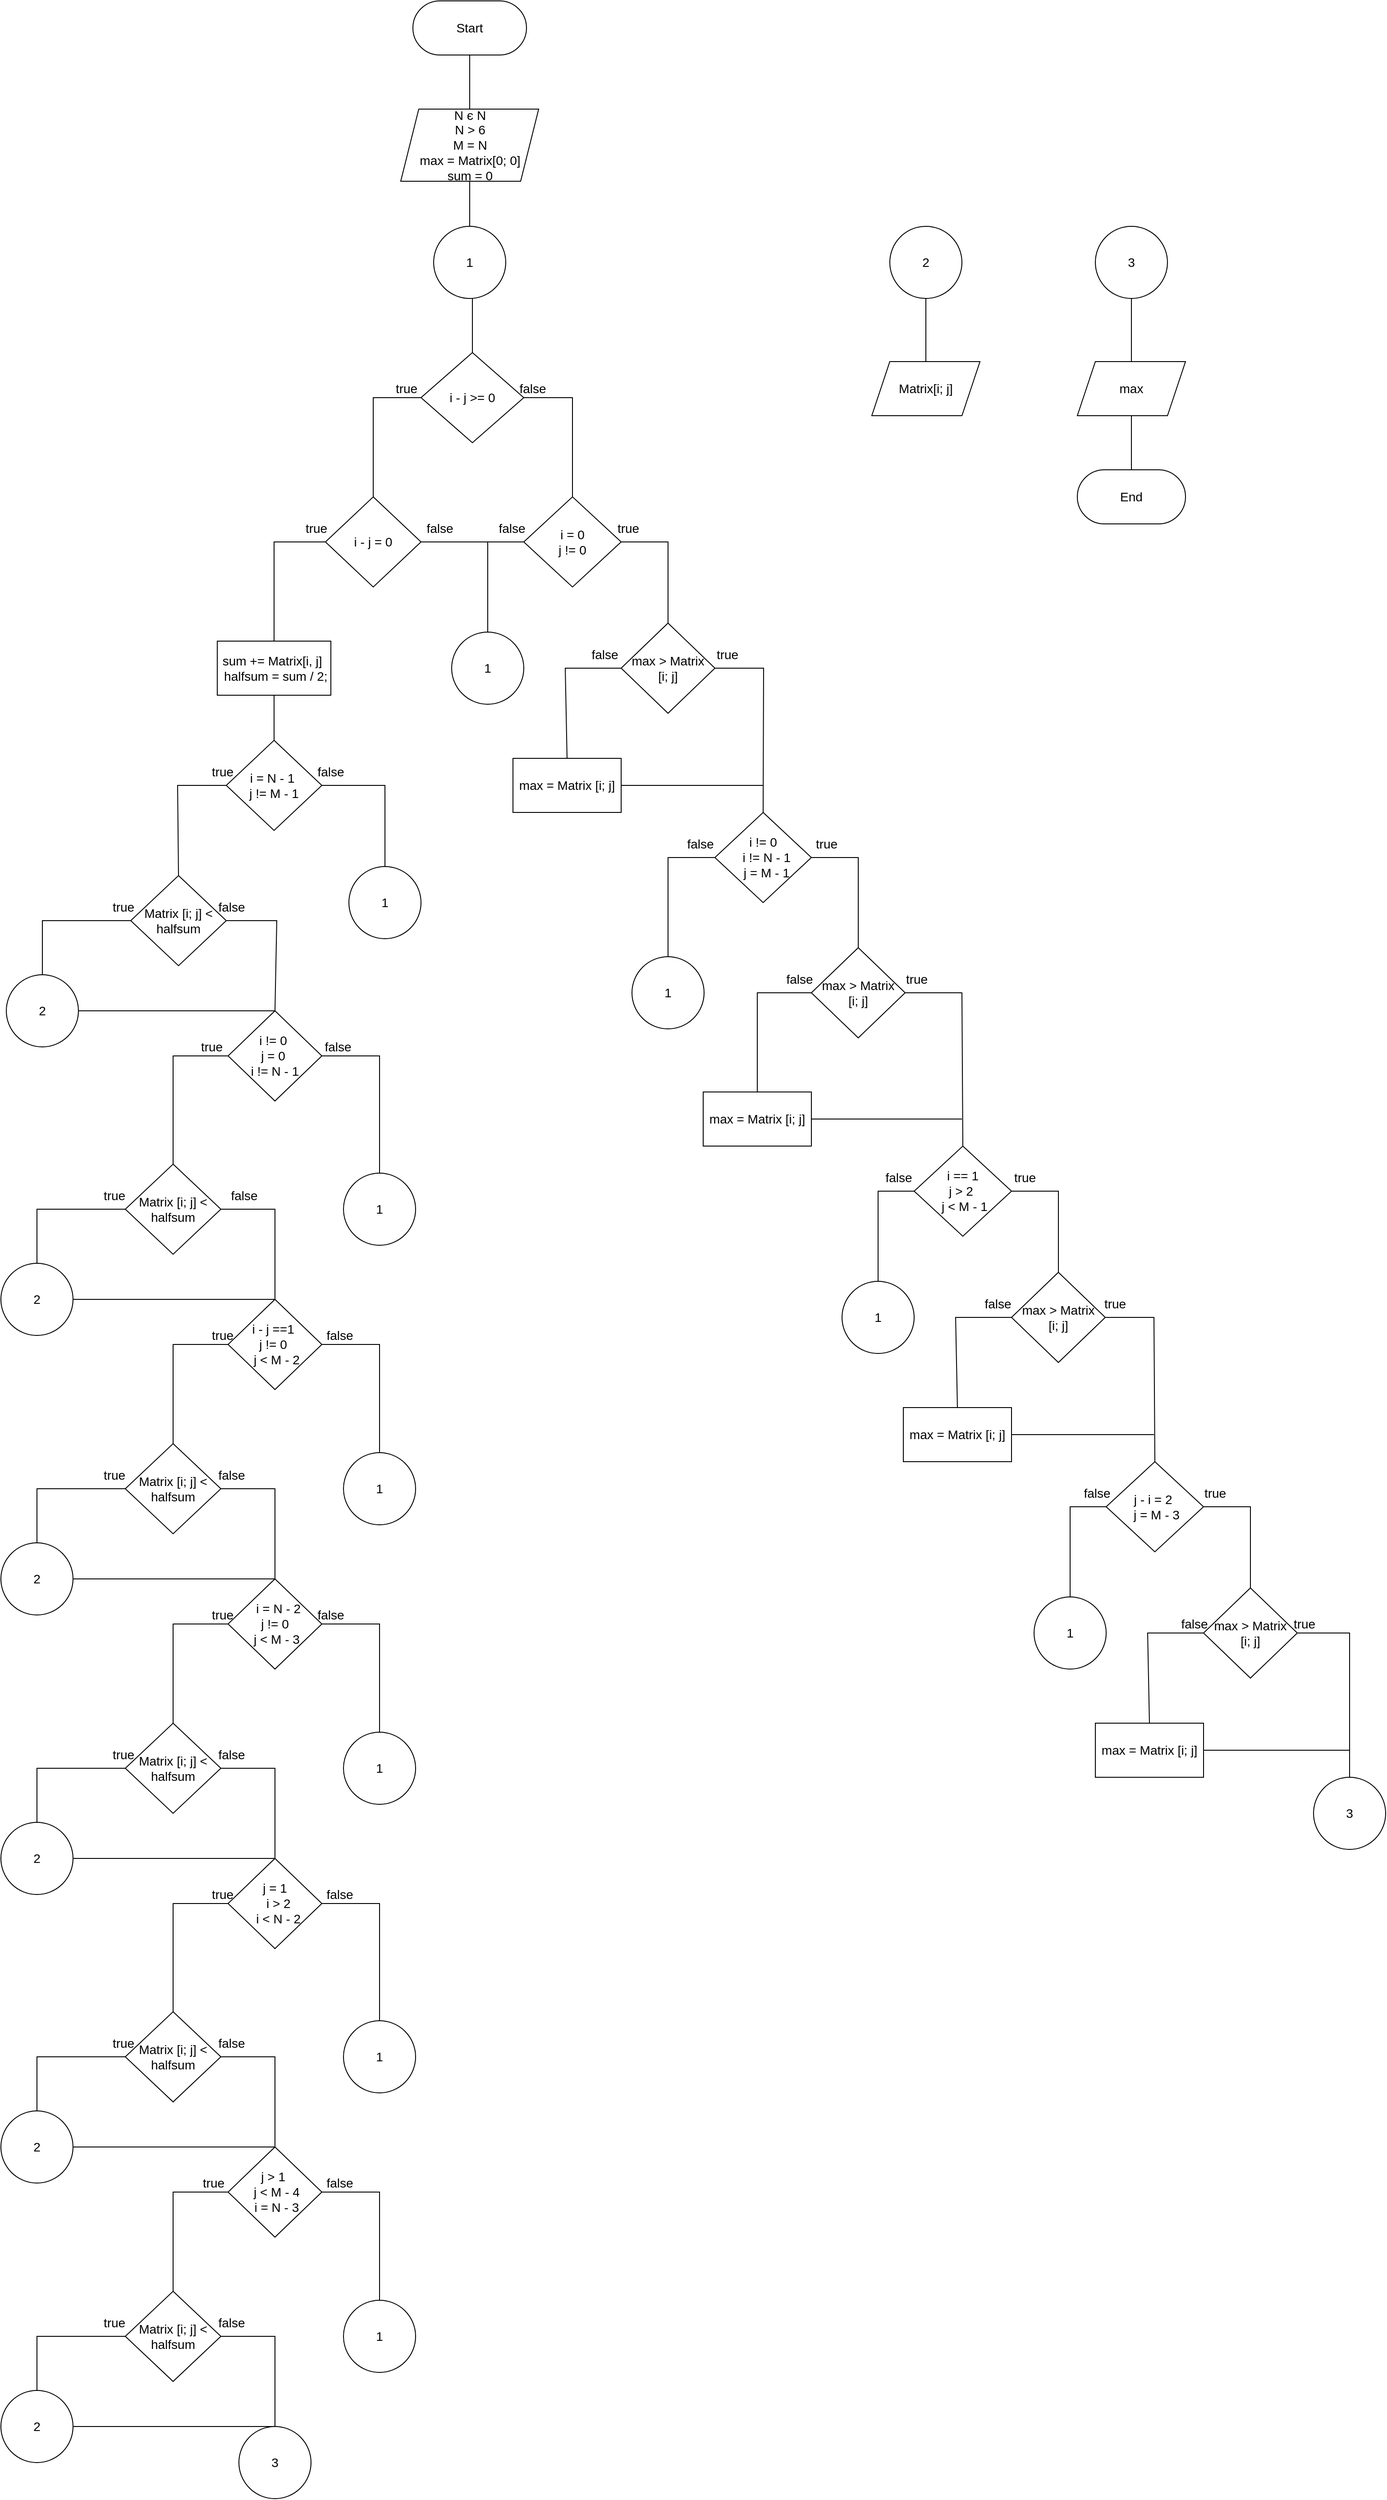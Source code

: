 <mxfile version="20.6.0" type="device"><diagram id="_5W0h-y021w5D5-2gAXn" name="Страница 2"><mxGraphModel dx="1936" dy="2972" grid="1" gridSize="10" guides="1" tooltips="1" connect="1" arrows="1" fold="1" page="1" pageScale="1" pageWidth="827" pageHeight="1169" math="0" shadow="0"><root><mxCell id="0"/><mxCell id="1" parent="0"/><mxCell id="QgsuSH9clczsvCbYVRa0-1" value="Start" style="rounded=1;whiteSpace=wrap;html=1;arcSize=50;fontSize=14;" vertex="1" parent="1"><mxGeometry x="351" y="-1200" width="126" height="60" as="geometry"/></mxCell><mxCell id="QgsuSH9clczsvCbYVRa0-2" value="N є N&lt;br&gt;N &amp;gt; 6&lt;br&gt;M = N&lt;br&gt;max = Matrix[0; 0]&lt;br&gt;sum = 0" style="shape=parallelogram;perimeter=parallelogramPerimeter;whiteSpace=wrap;html=1;fixedSize=1;fontSize=14;" vertex="1" parent="1"><mxGeometry x="337.5" y="-1080" width="153" height="80" as="geometry"/></mxCell><mxCell id="hpHBYFi1Dlbk4gdcEC2N-1" value="" style="endArrow=none;html=1;rounded=0;fontSize=14;exitX=0.5;exitY=0;exitDx=0;exitDy=0;entryX=0.5;entryY=1;entryDx=0;entryDy=0;" edge="1" parent="1" source="QgsuSH9clczsvCbYVRa0-2" target="QgsuSH9clczsvCbYVRa0-1"><mxGeometry width="50" height="50" relative="1" as="geometry"><mxPoint x="420.5" y="-1080" as="sourcePoint"/><mxPoint x="410" y="-1140" as="targetPoint"/></mxGeometry></mxCell><mxCell id="hpHBYFi1Dlbk4gdcEC2N-2" value="i - j &amp;gt;= 0" style="rhombus;whiteSpace=wrap;html=1;fontSize=14;" vertex="1" parent="1"><mxGeometry x="360" y="-810" width="114" height="100" as="geometry"/></mxCell><mxCell id="hpHBYFi1Dlbk4gdcEC2N-4" value="" style="endArrow=none;html=1;rounded=0;fontSize=14;exitX=0.5;exitY=0;exitDx=0;exitDy=0;" edge="1" parent="1" source="hpHBYFi1Dlbk4gdcEC2N-2"><mxGeometry width="50" height="50" relative="1" as="geometry"><mxPoint x="390" y="-770" as="sourcePoint"/><mxPoint x="417" y="-870" as="targetPoint"/></mxGeometry></mxCell><mxCell id="hpHBYFi1Dlbk4gdcEC2N-6" value="i = 0&lt;br&gt;j != 0" style="rhombus;whiteSpace=wrap;html=1;fontSize=14;" vertex="1" parent="1"><mxGeometry x="474" y="-650" width="108" height="100" as="geometry"/></mxCell><mxCell id="hpHBYFi1Dlbk4gdcEC2N-7" value="i != 0&lt;br&gt;&amp;nbsp; i != N - 1&lt;br&gt;&amp;nbsp; j = M - 1" style="rhombus;whiteSpace=wrap;html=1;fontSize=14;" vertex="1" parent="1"><mxGeometry x="686" y="-300" width="107" height="100" as="geometry"/></mxCell><mxCell id="hpHBYFi1Dlbk4gdcEC2N-17" value="max &amp;gt; Matrix &lt;br&gt;[i; j]" style="rhombus;whiteSpace=wrap;html=1;fontSize=14;" vertex="1" parent="1"><mxGeometry x="582" y="-510" width="104" height="100" as="geometry"/></mxCell><mxCell id="hpHBYFi1Dlbk4gdcEC2N-18" value="max = Matrix [i; j]" style="rounded=0;whiteSpace=wrap;html=1;fontSize=14;" vertex="1" parent="1"><mxGeometry x="462" y="-360" width="120" height="60" as="geometry"/></mxCell><mxCell id="hpHBYFi1Dlbk4gdcEC2N-20" value="" style="endArrow=none;html=1;rounded=0;fontSize=14;entryX=1;entryY=0.5;entryDx=0;entryDy=0;exitX=0.5;exitY=0;exitDx=0;exitDy=0;" edge="1" parent="1" source="hpHBYFi1Dlbk4gdcEC2N-6" target="hpHBYFi1Dlbk4gdcEC2N-2"><mxGeometry width="50" height="50" relative="1" as="geometry"><mxPoint x="590" y="-510" as="sourcePoint"/><mxPoint x="640" y="-560" as="targetPoint"/><Array as="points"><mxPoint x="528" y="-760"/></Array></mxGeometry></mxCell><mxCell id="hpHBYFi1Dlbk4gdcEC2N-22" value="" style="endArrow=none;html=1;rounded=0;fontSize=14;entryX=1;entryY=0.5;entryDx=0;entryDy=0;exitX=0.5;exitY=0;exitDx=0;exitDy=0;" edge="1" parent="1" source="hpHBYFi1Dlbk4gdcEC2N-17" target="hpHBYFi1Dlbk4gdcEC2N-6"><mxGeometry width="50" height="50" relative="1" as="geometry"><mxPoint x="590" y="-410" as="sourcePoint"/><mxPoint x="640" y="-460" as="targetPoint"/><Array as="points"><mxPoint x="634" y="-600"/></Array></mxGeometry></mxCell><mxCell id="hpHBYFi1Dlbk4gdcEC2N-23" value="" style="endArrow=none;html=1;rounded=0;fontSize=14;entryX=0;entryY=0.5;entryDx=0;entryDy=0;exitX=0.5;exitY=0;exitDx=0;exitDy=0;" edge="1" parent="1" source="hpHBYFi1Dlbk4gdcEC2N-18" target="hpHBYFi1Dlbk4gdcEC2N-17"><mxGeometry width="50" height="50" relative="1" as="geometry"><mxPoint x="720" y="-310" as="sourcePoint"/><mxPoint x="770" y="-360" as="targetPoint"/><Array as="points"><mxPoint x="520" y="-460"/></Array></mxGeometry></mxCell><mxCell id="hpHBYFi1Dlbk4gdcEC2N-24" value="" style="endArrow=none;html=1;rounded=0;fontSize=14;entryX=1;entryY=0.5;entryDx=0;entryDy=0;exitX=0.5;exitY=0;exitDx=0;exitDy=0;" edge="1" parent="1" source="hpHBYFi1Dlbk4gdcEC2N-7" target="hpHBYFi1Dlbk4gdcEC2N-17"><mxGeometry width="50" height="50" relative="1" as="geometry"><mxPoint x="720" y="-310" as="sourcePoint"/><mxPoint x="770" y="-360" as="targetPoint"/><Array as="points"><mxPoint x="740" y="-460"/></Array></mxGeometry></mxCell><mxCell id="hpHBYFi1Dlbk4gdcEC2N-29" value="1" style="ellipse;whiteSpace=wrap;html=1;aspect=fixed;fontSize=14;" vertex="1" parent="1"><mxGeometry x="394" y="-500" width="80" height="80" as="geometry"/></mxCell><mxCell id="hpHBYFi1Dlbk4gdcEC2N-30" value="" style="endArrow=none;html=1;rounded=0;fontSize=14;entryX=0;entryY=0.5;entryDx=0;entryDy=0;exitX=0.5;exitY=0;exitDx=0;exitDy=0;" edge="1" parent="1" source="hpHBYFi1Dlbk4gdcEC2N-29" target="hpHBYFi1Dlbk4gdcEC2N-6"><mxGeometry width="50" height="50" relative="1" as="geometry"><mxPoint x="440" y="-410" as="sourcePoint"/><mxPoint x="490" y="-460" as="targetPoint"/><Array as="points"><mxPoint x="434" y="-600"/></Array></mxGeometry></mxCell><mxCell id="hpHBYFi1Dlbk4gdcEC2N-31" value="max &amp;gt; Matrix &lt;br&gt;[i; j]" style="rhombus;whiteSpace=wrap;html=1;fontSize=14;" vertex="1" parent="1"><mxGeometry x="793" y="-150" width="104" height="100" as="geometry"/></mxCell><mxCell id="hpHBYFi1Dlbk4gdcEC2N-32" value="max = Matrix [i; j]" style="rounded=0;whiteSpace=wrap;html=1;fontSize=14;" vertex="1" parent="1"><mxGeometry x="673" y="10" width="120" height="60" as="geometry"/></mxCell><mxCell id="hpHBYFi1Dlbk4gdcEC2N-33" value="" style="endArrow=none;html=1;rounded=0;fontSize=14;exitX=1;exitY=0.5;exitDx=0;exitDy=0;" edge="1" parent="1" source="hpHBYFi1Dlbk4gdcEC2N-18"><mxGeometry width="50" height="50" relative="1" as="geometry"><mxPoint x="700" y="-320" as="sourcePoint"/><mxPoint x="740" y="-330" as="targetPoint"/></mxGeometry></mxCell><mxCell id="hpHBYFi1Dlbk4gdcEC2N-34" value="" style="endArrow=none;html=1;rounded=0;fontSize=14;exitX=0.5;exitY=0;exitDx=0;exitDy=0;entryX=1;entryY=0.5;entryDx=0;entryDy=0;" edge="1" parent="1" source="hpHBYFi1Dlbk4gdcEC2N-31" target="hpHBYFi1Dlbk4gdcEC2N-7"><mxGeometry width="50" height="50" relative="1" as="geometry"><mxPoint x="700" y="-220" as="sourcePoint"/><mxPoint x="830" y="-240" as="targetPoint"/><Array as="points"><mxPoint x="845" y="-250"/></Array></mxGeometry></mxCell><mxCell id="hpHBYFi1Dlbk4gdcEC2N-35" value="" style="endArrow=none;html=1;rounded=0;fontSize=14;entryX=0;entryY=0.5;entryDx=0;entryDy=0;exitX=0.5;exitY=0;exitDx=0;exitDy=0;" edge="1" parent="1" source="hpHBYFi1Dlbk4gdcEC2N-32" target="hpHBYFi1Dlbk4gdcEC2N-31"><mxGeometry width="50" height="50" relative="1" as="geometry"><mxPoint x="700" y="-120" as="sourcePoint"/><mxPoint x="750" y="-170" as="targetPoint"/><Array as="points"><mxPoint x="733" y="-100"/></Array></mxGeometry></mxCell><mxCell id="hpHBYFi1Dlbk4gdcEC2N-36" value="i == 1&lt;br&gt;j &amp;gt; 2&amp;nbsp;&lt;br&gt;&amp;nbsp;j &amp;lt; M - 1" style="rhombus;whiteSpace=wrap;html=1;fontSize=14;" vertex="1" parent="1"><mxGeometry x="907" y="70" width="108" height="100" as="geometry"/></mxCell><mxCell id="hpHBYFi1Dlbk4gdcEC2N-38" value="max &amp;gt; Matrix &lt;br&gt;[i; j]" style="rhombus;whiteSpace=wrap;html=1;fontSize=14;" vertex="1" parent="1"><mxGeometry x="1015" y="210" width="104" height="100" as="geometry"/></mxCell><mxCell id="hpHBYFi1Dlbk4gdcEC2N-39" value="max = Matrix [i; j]" style="rounded=0;whiteSpace=wrap;html=1;fontSize=14;" vertex="1" parent="1"><mxGeometry x="895" y="360" width="120" height="60" as="geometry"/></mxCell><mxCell id="hpHBYFi1Dlbk4gdcEC2N-40" value="" style="endArrow=none;html=1;rounded=0;fontSize=14;entryX=1;entryY=0.5;entryDx=0;entryDy=0;exitX=0.5;exitY=0;exitDx=0;exitDy=0;" edge="1" parent="1" source="hpHBYFi1Dlbk4gdcEC2N-38" target="hpHBYFi1Dlbk4gdcEC2N-36"><mxGeometry width="50" height="50" relative="1" as="geometry"><mxPoint x="1023" y="310" as="sourcePoint"/><mxPoint x="1073" y="260" as="targetPoint"/><Array as="points"><mxPoint x="1067" y="120"/></Array></mxGeometry></mxCell><mxCell id="hpHBYFi1Dlbk4gdcEC2N-41" value="" style="endArrow=none;html=1;rounded=0;fontSize=14;entryX=0;entryY=0.5;entryDx=0;entryDy=0;exitX=0.5;exitY=0;exitDx=0;exitDy=0;" edge="1" parent="1" source="hpHBYFi1Dlbk4gdcEC2N-39" target="hpHBYFi1Dlbk4gdcEC2N-38"><mxGeometry width="50" height="50" relative="1" as="geometry"><mxPoint x="1153" y="410" as="sourcePoint"/><mxPoint x="1203" y="360" as="targetPoint"/><Array as="points"><mxPoint x="953" y="260"/></Array></mxGeometry></mxCell><mxCell id="hpHBYFi1Dlbk4gdcEC2N-42" value="" style="endArrow=none;html=1;rounded=0;fontSize=14;entryX=1;entryY=0.5;entryDx=0;entryDy=0;exitX=0.5;exitY=0;exitDx=0;exitDy=0;" edge="1" parent="1" source="hpHBYFi1Dlbk4gdcEC2N-48" target="hpHBYFi1Dlbk4gdcEC2N-38"><mxGeometry width="50" height="50" relative="1" as="geometry"><mxPoint x="1172.5" y="420" as="sourcePoint"/><mxPoint x="1203" y="360" as="targetPoint"/><Array as="points"><mxPoint x="1173" y="260"/></Array></mxGeometry></mxCell><mxCell id="hpHBYFi1Dlbk4gdcEC2N-43" value="1" style="ellipse;whiteSpace=wrap;html=1;aspect=fixed;fontSize=14;" vertex="1" parent="1"><mxGeometry x="827" y="220" width="80" height="80" as="geometry"/></mxCell><mxCell id="hpHBYFi1Dlbk4gdcEC2N-44" value="" style="endArrow=none;html=1;rounded=0;fontSize=14;entryX=0;entryY=0.5;entryDx=0;entryDy=0;exitX=0.5;exitY=0;exitDx=0;exitDy=0;" edge="1" parent="1" source="hpHBYFi1Dlbk4gdcEC2N-43" target="hpHBYFi1Dlbk4gdcEC2N-36"><mxGeometry width="50" height="50" relative="1" as="geometry"><mxPoint x="873" y="310" as="sourcePoint"/><mxPoint x="923" y="260" as="targetPoint"/><Array as="points"><mxPoint x="867" y="120"/></Array></mxGeometry></mxCell><mxCell id="hpHBYFi1Dlbk4gdcEC2N-45" value="" style="endArrow=none;html=1;rounded=0;fontSize=14;exitX=1;exitY=0.5;exitDx=0;exitDy=0;" edge="1" parent="1" source="hpHBYFi1Dlbk4gdcEC2N-39"><mxGeometry width="50" height="50" relative="1" as="geometry"><mxPoint x="1133" y="400" as="sourcePoint"/><mxPoint x="1173" y="390" as="targetPoint"/></mxGeometry></mxCell><mxCell id="hpHBYFi1Dlbk4gdcEC2N-46" value="" style="endArrow=none;html=1;rounded=0;fontSize=14;entryX=1;entryY=0.5;entryDx=0;entryDy=0;exitX=0.5;exitY=0;exitDx=0;exitDy=0;" edge="1" parent="1" source="hpHBYFi1Dlbk4gdcEC2N-36" target="hpHBYFi1Dlbk4gdcEC2N-31"><mxGeometry width="50" height="50" relative="1" as="geometry"><mxPoint x="700" y="-20" as="sourcePoint"/><mxPoint x="750" y="-70" as="targetPoint"/><Array as="points"><mxPoint x="960" y="-100"/></Array></mxGeometry></mxCell><mxCell id="hpHBYFi1Dlbk4gdcEC2N-47" value="" style="endArrow=none;html=1;rounded=0;fontSize=14;exitX=1;exitY=0.5;exitDx=0;exitDy=0;" edge="1" parent="1" source="hpHBYFi1Dlbk4gdcEC2N-32"><mxGeometry width="50" height="50" relative="1" as="geometry"><mxPoint x="700" y="-20" as="sourcePoint"/><mxPoint x="960" y="40" as="targetPoint"/></mxGeometry></mxCell><mxCell id="hpHBYFi1Dlbk4gdcEC2N-48" value="j - i = 2&amp;nbsp;&lt;br&gt;&amp;nbsp;j = M - 3" style="rhombus;whiteSpace=wrap;html=1;fontSize=14;" vertex="1" parent="1"><mxGeometry x="1120" y="420" width="108" height="100" as="geometry"/></mxCell><mxCell id="hpHBYFi1Dlbk4gdcEC2N-50" value="max &amp;gt; Matrix &lt;br&gt;[i; j]" style="rhombus;whiteSpace=wrap;html=1;fontSize=14;" vertex="1" parent="1"><mxGeometry x="1228" y="560" width="104" height="100" as="geometry"/></mxCell><mxCell id="hpHBYFi1Dlbk4gdcEC2N-51" value="max = Matrix [i; j]" style="rounded=0;whiteSpace=wrap;html=1;fontSize=14;" vertex="1" parent="1"><mxGeometry x="1108" y="710" width="120" height="60" as="geometry"/></mxCell><mxCell id="hpHBYFi1Dlbk4gdcEC2N-52" value="" style="endArrow=none;html=1;rounded=0;fontSize=14;entryX=1;entryY=0.5;entryDx=0;entryDy=0;exitX=0.5;exitY=0;exitDx=0;exitDy=0;" edge="1" parent="1" source="hpHBYFi1Dlbk4gdcEC2N-50" target="hpHBYFi1Dlbk4gdcEC2N-48"><mxGeometry width="50" height="50" relative="1" as="geometry"><mxPoint x="1236" y="660" as="sourcePoint"/><mxPoint x="1286" y="610" as="targetPoint"/><Array as="points"><mxPoint x="1280" y="470"/></Array></mxGeometry></mxCell><mxCell id="hpHBYFi1Dlbk4gdcEC2N-53" value="" style="endArrow=none;html=1;rounded=0;fontSize=14;entryX=0;entryY=0.5;entryDx=0;entryDy=0;exitX=0.5;exitY=0;exitDx=0;exitDy=0;" edge="1" parent="1" source="hpHBYFi1Dlbk4gdcEC2N-51" target="hpHBYFi1Dlbk4gdcEC2N-50"><mxGeometry width="50" height="50" relative="1" as="geometry"><mxPoint x="1366" y="760" as="sourcePoint"/><mxPoint x="1416" y="710" as="targetPoint"/><Array as="points"><mxPoint x="1166" y="610"/></Array></mxGeometry></mxCell><mxCell id="hpHBYFi1Dlbk4gdcEC2N-55" value="1" style="ellipse;whiteSpace=wrap;html=1;aspect=fixed;fontSize=14;" vertex="1" parent="1"><mxGeometry x="1040" y="570" width="80" height="80" as="geometry"/></mxCell><mxCell id="hpHBYFi1Dlbk4gdcEC2N-56" value="" style="endArrow=none;html=1;rounded=0;fontSize=14;entryX=0;entryY=0.5;entryDx=0;entryDy=0;exitX=0.5;exitY=0;exitDx=0;exitDy=0;" edge="1" parent="1" source="hpHBYFi1Dlbk4gdcEC2N-55" target="hpHBYFi1Dlbk4gdcEC2N-48"><mxGeometry width="50" height="50" relative="1" as="geometry"><mxPoint x="1086" y="660" as="sourcePoint"/><mxPoint x="1136" y="610" as="targetPoint"/><Array as="points"><mxPoint x="1080" y="470"/></Array></mxGeometry></mxCell><mxCell id="hpHBYFi1Dlbk4gdcEC2N-57" value="" style="endArrow=none;html=1;rounded=0;fontSize=14;exitX=1;exitY=0.5;exitDx=0;exitDy=0;" edge="1" parent="1" source="hpHBYFi1Dlbk4gdcEC2N-51"><mxGeometry width="50" height="50" relative="1" as="geometry"><mxPoint x="1346" y="750" as="sourcePoint"/><mxPoint x="1390" y="740" as="targetPoint"/></mxGeometry></mxCell><mxCell id="hpHBYFi1Dlbk4gdcEC2N-58" value="3" style="ellipse;whiteSpace=wrap;html=1;aspect=fixed;fontSize=14;" vertex="1" parent="1"><mxGeometry x="1350" y="770" width="80" height="80" as="geometry"/></mxCell><mxCell id="hpHBYFi1Dlbk4gdcEC2N-59" value="" style="endArrow=none;html=1;rounded=0;fontSize=14;entryX=1;entryY=0.5;entryDx=0;entryDy=0;exitX=0.5;exitY=0;exitDx=0;exitDy=0;" edge="1" parent="1" source="hpHBYFi1Dlbk4gdcEC2N-58" target="hpHBYFi1Dlbk4gdcEC2N-50"><mxGeometry width="50" height="50" relative="1" as="geometry"><mxPoint x="1100" y="790" as="sourcePoint"/><mxPoint x="1150" y="740" as="targetPoint"/><Array as="points"><mxPoint x="1390" y="610"/></Array></mxGeometry></mxCell><mxCell id="hpHBYFi1Dlbk4gdcEC2N-60" value="1" style="ellipse;whiteSpace=wrap;html=1;aspect=fixed;fontSize=14;" vertex="1" parent="1"><mxGeometry x="594" y="-140" width="80" height="80" as="geometry"/></mxCell><mxCell id="hpHBYFi1Dlbk4gdcEC2N-61" value="" style="endArrow=none;html=1;rounded=0;fontSize=14;exitX=0.5;exitY=0;exitDx=0;exitDy=0;entryX=0;entryY=0.5;entryDx=0;entryDy=0;" edge="1" parent="1" source="hpHBYFi1Dlbk4gdcEC2N-60" target="hpHBYFi1Dlbk4gdcEC2N-7"><mxGeometry width="50" height="50" relative="1" as="geometry"><mxPoint x="670" y="-300" as="sourcePoint"/><mxPoint x="720" y="-350" as="targetPoint"/><Array as="points"><mxPoint x="634" y="-250"/></Array></mxGeometry></mxCell><mxCell id="hpHBYFi1Dlbk4gdcEC2N-62" value="i - j = 0" style="rhombus;whiteSpace=wrap;html=1;fontSize=14;" vertex="1" parent="1"><mxGeometry x="254" y="-650" width="106" height="100" as="geometry"/></mxCell><mxCell id="hpHBYFi1Dlbk4gdcEC2N-63" value="" style="endArrow=none;html=1;rounded=0;fontSize=14;exitX=0;exitY=0.5;exitDx=0;exitDy=0;entryX=0.5;entryY=0;entryDx=0;entryDy=0;" edge="1" parent="1" source="hpHBYFi1Dlbk4gdcEC2N-2" target="hpHBYFi1Dlbk4gdcEC2N-62"><mxGeometry width="50" height="50" relative="1" as="geometry"><mxPoint x="380" y="-800" as="sourcePoint"/><mxPoint x="430" y="-850" as="targetPoint"/><Array as="points"><mxPoint x="307" y="-760"/></Array></mxGeometry></mxCell><mxCell id="hpHBYFi1Dlbk4gdcEC2N-64" value="" style="endArrow=none;html=1;rounded=0;fontSize=14;entryX=1;entryY=0.5;entryDx=0;entryDy=0;exitX=0.5;exitY=0;exitDx=0;exitDy=0;" edge="1" parent="1" source="hpHBYFi1Dlbk4gdcEC2N-29" target="hpHBYFi1Dlbk4gdcEC2N-62"><mxGeometry width="50" height="50" relative="1" as="geometry"><mxPoint x="390" y="-520" as="sourcePoint"/><mxPoint x="440" y="-570" as="targetPoint"/><Array as="points"><mxPoint x="434" y="-600"/></Array></mxGeometry></mxCell><mxCell id="hpHBYFi1Dlbk4gdcEC2N-65" value="&lt;div&gt;sum += Matrix[i, j]&amp;nbsp; &amp;nbsp;&lt;span style=&quot;background-color: initial;&quot;&gt;halfsum = sum / 2;&lt;/span&gt;&lt;/div&gt;" style="rounded=0;whiteSpace=wrap;html=1;fontSize=14;" vertex="1" parent="1"><mxGeometry x="134" y="-490" width="126" height="60" as="geometry"/></mxCell><mxCell id="hpHBYFi1Dlbk4gdcEC2N-66" value="" style="endArrow=none;html=1;rounded=0;fontSize=14;entryX=0;entryY=0.5;entryDx=0;entryDy=0;exitX=0.5;exitY=0;exitDx=0;exitDy=0;" edge="1" parent="1" source="hpHBYFi1Dlbk4gdcEC2N-65" target="hpHBYFi1Dlbk4gdcEC2N-62"><mxGeometry width="50" height="50" relative="1" as="geometry"><mxPoint x="220" y="-440" as="sourcePoint"/><mxPoint x="270" y="-490" as="targetPoint"/><Array as="points"><mxPoint x="197" y="-600"/></Array></mxGeometry></mxCell><mxCell id="hpHBYFi1Dlbk4gdcEC2N-67" value="i = N - 1&amp;nbsp;&lt;br&gt;j != M - 1" style="rhombus;whiteSpace=wrap;html=1;fontSize=14;" vertex="1" parent="1"><mxGeometry x="144" y="-380" width="106" height="100" as="geometry"/></mxCell><mxCell id="hpHBYFi1Dlbk4gdcEC2N-68" value="" style="endArrow=none;html=1;rounded=0;fontSize=14;exitX=0.5;exitY=1;exitDx=0;exitDy=0;entryX=0.5;entryY=0;entryDx=0;entryDy=0;" edge="1" parent="1" source="hpHBYFi1Dlbk4gdcEC2N-65" target="hpHBYFi1Dlbk4gdcEC2N-67"><mxGeometry width="50" height="50" relative="1" as="geometry"><mxPoint x="220" y="-450" as="sourcePoint"/><mxPoint x="270" y="-500" as="targetPoint"/></mxGeometry></mxCell><mxCell id="hpHBYFi1Dlbk4gdcEC2N-70" value="1" style="ellipse;whiteSpace=wrap;html=1;aspect=fixed;fontSize=14;" vertex="1" parent="1"><mxGeometry x="280.0" y="-240" width="80" height="80" as="geometry"/></mxCell><mxCell id="hpHBYFi1Dlbk4gdcEC2N-71" value="" style="endArrow=none;html=1;rounded=0;fontSize=14;entryX=1;entryY=0.5;entryDx=0;entryDy=0;exitX=0.5;exitY=0;exitDx=0;exitDy=0;" edge="1" parent="1" source="hpHBYFi1Dlbk4gdcEC2N-70" target="hpHBYFi1Dlbk4gdcEC2N-67"><mxGeometry width="50" height="50" relative="1" as="geometry"><mxPoint x="220" y="-100" as="sourcePoint"/><mxPoint x="270" y="-150" as="targetPoint"/><Array as="points"><mxPoint x="320" y="-330"/></Array></mxGeometry></mxCell><mxCell id="hpHBYFi1Dlbk4gdcEC2N-72" value="Matrix [i; j] &amp;lt; halfsum" style="rhombus;whiteSpace=wrap;html=1;fontSize=14;" vertex="1" parent="1"><mxGeometry x="38" y="-230" width="106" height="100" as="geometry"/></mxCell><mxCell id="hpHBYFi1Dlbk4gdcEC2N-73" value="" style="endArrow=none;html=1;rounded=0;fontSize=14;entryX=0;entryY=0.5;entryDx=0;entryDy=0;exitX=0.5;exitY=0;exitDx=0;exitDy=0;" edge="1" parent="1" source="hpHBYFi1Dlbk4gdcEC2N-72" target="hpHBYFi1Dlbk4gdcEC2N-67"><mxGeometry width="50" height="50" relative="1" as="geometry"><mxPoint x="150" y="-220" as="sourcePoint"/><mxPoint x="200" y="-270" as="targetPoint"/><Array as="points"><mxPoint x="90" y="-330"/></Array></mxGeometry></mxCell><mxCell id="hpHBYFi1Dlbk4gdcEC2N-74" value="2" style="ellipse;whiteSpace=wrap;html=1;aspect=fixed;fontSize=14;" vertex="1" parent="1"><mxGeometry x="-100" y="-120" width="80" height="80" as="geometry"/></mxCell><mxCell id="hpHBYFi1Dlbk4gdcEC2N-75" value="" style="endArrow=none;html=1;rounded=0;fontSize=14;exitX=0;exitY=0.5;exitDx=0;exitDy=0;entryX=0.5;entryY=0;entryDx=0;entryDy=0;" edge="1" parent="1" source="hpHBYFi1Dlbk4gdcEC2N-72" target="hpHBYFi1Dlbk4gdcEC2N-74"><mxGeometry width="50" height="50" relative="1" as="geometry"><mxPoint x="270" y="-110" as="sourcePoint"/><mxPoint x="320" y="-160" as="targetPoint"/><Array as="points"><mxPoint x="-60" y="-180"/></Array></mxGeometry></mxCell><mxCell id="hpHBYFi1Dlbk4gdcEC2N-76" value="i != 0&amp;nbsp; &lt;br&gt;j = 0&amp;nbsp; &lt;br&gt;i != N - 1" style="rhombus;whiteSpace=wrap;html=1;fontSize=14;" vertex="1" parent="1"><mxGeometry x="146" y="-80" width="104" height="100" as="geometry"/></mxCell><mxCell id="hpHBYFi1Dlbk4gdcEC2N-77" value="" style="endArrow=none;html=1;rounded=0;fontSize=14;exitX=1;exitY=0.5;exitDx=0;exitDy=0;entryX=0.5;entryY=0;entryDx=0;entryDy=0;" edge="1" parent="1" source="hpHBYFi1Dlbk4gdcEC2N-72" target="hpHBYFi1Dlbk4gdcEC2N-76"><mxGeometry width="50" height="50" relative="1" as="geometry"><mxPoint x="470" y="-230" as="sourcePoint"/><mxPoint x="520" y="-280" as="targetPoint"/><Array as="points"><mxPoint x="200" y="-180"/></Array></mxGeometry></mxCell><mxCell id="hpHBYFi1Dlbk4gdcEC2N-78" value="1" style="ellipse;whiteSpace=wrap;html=1;aspect=fixed;fontSize=14;" vertex="1" parent="1"><mxGeometry x="274.0" y="100" width="80" height="80" as="geometry"/></mxCell><mxCell id="hpHBYFi1Dlbk4gdcEC2N-79" value="Matrix [i; j] &amp;lt; halfsum" style="rhombus;whiteSpace=wrap;html=1;fontSize=14;" vertex="1" parent="1"><mxGeometry x="32" y="90" width="106" height="100" as="geometry"/></mxCell><mxCell id="hpHBYFi1Dlbk4gdcEC2N-80" value="2" style="ellipse;whiteSpace=wrap;html=1;aspect=fixed;fontSize=14;" vertex="1" parent="1"><mxGeometry x="-106" y="200" width="80" height="80" as="geometry"/></mxCell><mxCell id="hpHBYFi1Dlbk4gdcEC2N-81" value="" style="endArrow=none;html=1;rounded=0;fontSize=14;exitX=0;exitY=0.5;exitDx=0;exitDy=0;entryX=0.5;entryY=0;entryDx=0;entryDy=0;" edge="1" parent="1" source="hpHBYFi1Dlbk4gdcEC2N-79" target="hpHBYFi1Dlbk4gdcEC2N-80"><mxGeometry width="50" height="50" relative="1" as="geometry"><mxPoint x="264" y="210" as="sourcePoint"/><mxPoint x="314" y="160" as="targetPoint"/><Array as="points"><mxPoint x="-66" y="140"/></Array></mxGeometry></mxCell><mxCell id="hpHBYFi1Dlbk4gdcEC2N-82" value="i - j ==1&amp;nbsp; &lt;br&gt;j != 0&amp;nbsp;&lt;br&gt;&amp;nbsp;j &amp;lt; M - 2" style="rhombus;whiteSpace=wrap;html=1;fontSize=14;" vertex="1" parent="1"><mxGeometry x="146" y="240" width="104" height="100" as="geometry"/></mxCell><mxCell id="hpHBYFi1Dlbk4gdcEC2N-83" value="" style="endArrow=none;html=1;rounded=0;fontSize=14;exitX=1;exitY=0.5;exitDx=0;exitDy=0;entryX=0.5;entryY=0;entryDx=0;entryDy=0;" edge="1" parent="1" source="hpHBYFi1Dlbk4gdcEC2N-79" target="hpHBYFi1Dlbk4gdcEC2N-82"><mxGeometry width="50" height="50" relative="1" as="geometry"><mxPoint x="464" y="90" as="sourcePoint"/><mxPoint x="514" y="40" as="targetPoint"/><Array as="points"><mxPoint x="198" y="140"/></Array></mxGeometry></mxCell><mxCell id="hpHBYFi1Dlbk4gdcEC2N-85" value="" style="endArrow=none;html=1;rounded=0;fontSize=14;exitX=0;exitY=0.5;exitDx=0;exitDy=0;entryX=0.5;entryY=0;entryDx=0;entryDy=0;" edge="1" parent="1" source="hpHBYFi1Dlbk4gdcEC2N-76" target="hpHBYFi1Dlbk4gdcEC2N-79"><mxGeometry width="50" height="50" relative="1" as="geometry"><mxPoint x="470" y="10" as="sourcePoint"/><mxPoint x="520" y="-40" as="targetPoint"/><Array as="points"><mxPoint x="85" y="-30"/></Array></mxGeometry></mxCell><mxCell id="hpHBYFi1Dlbk4gdcEC2N-86" value="" style="endArrow=none;html=1;rounded=0;fontSize=14;entryX=1;entryY=0.5;entryDx=0;entryDy=0;exitX=0.5;exitY=0;exitDx=0;exitDy=0;" edge="1" parent="1" source="hpHBYFi1Dlbk4gdcEC2N-78" target="hpHBYFi1Dlbk4gdcEC2N-76"><mxGeometry width="50" height="50" relative="1" as="geometry"><mxPoint x="470" y="140" as="sourcePoint"/><mxPoint x="520" y="90" as="targetPoint"/><Array as="points"><mxPoint x="314" y="-30"/></Array></mxGeometry></mxCell><mxCell id="hpHBYFi1Dlbk4gdcEC2N-87" value="1" style="ellipse;whiteSpace=wrap;html=1;aspect=fixed;fontSize=14;" vertex="1" parent="1"><mxGeometry x="274.0" y="410" width="80" height="80" as="geometry"/></mxCell><mxCell id="hpHBYFi1Dlbk4gdcEC2N-88" value="Matrix [i; j] &amp;lt; halfsum" style="rhombus;whiteSpace=wrap;html=1;fontSize=14;" vertex="1" parent="1"><mxGeometry x="32" y="400" width="106" height="100" as="geometry"/></mxCell><mxCell id="hpHBYFi1Dlbk4gdcEC2N-89" value="2" style="ellipse;whiteSpace=wrap;html=1;aspect=fixed;fontSize=14;" vertex="1" parent="1"><mxGeometry x="-106" y="510" width="80" height="80" as="geometry"/></mxCell><mxCell id="hpHBYFi1Dlbk4gdcEC2N-90" value="" style="endArrow=none;html=1;rounded=0;fontSize=14;exitX=0;exitY=0.5;exitDx=0;exitDy=0;entryX=0.5;entryY=0;entryDx=0;entryDy=0;" edge="1" parent="1" source="hpHBYFi1Dlbk4gdcEC2N-88" target="hpHBYFi1Dlbk4gdcEC2N-89"><mxGeometry width="50" height="50" relative="1" as="geometry"><mxPoint x="264" y="520" as="sourcePoint"/><mxPoint x="314" y="470" as="targetPoint"/><Array as="points"><mxPoint x="-66" y="450"/></Array></mxGeometry></mxCell><mxCell id="hpHBYFi1Dlbk4gdcEC2N-91" value="&amp;nbsp; &amp;nbsp;i = N - 2&amp;nbsp;&lt;br&gt;&amp;nbsp;j != 0&amp;nbsp;&lt;br&gt;&amp;nbsp;j &amp;lt; M - 3" style="rhombus;whiteSpace=wrap;html=1;fontSize=14;" vertex="1" parent="1"><mxGeometry x="146" y="550" width="104" height="100" as="geometry"/></mxCell><mxCell id="hpHBYFi1Dlbk4gdcEC2N-92" value="" style="endArrow=none;html=1;rounded=0;fontSize=14;exitX=1;exitY=0.5;exitDx=0;exitDy=0;entryX=0.5;entryY=0;entryDx=0;entryDy=0;" edge="1" parent="1" source="hpHBYFi1Dlbk4gdcEC2N-88" target="hpHBYFi1Dlbk4gdcEC2N-91"><mxGeometry width="50" height="50" relative="1" as="geometry"><mxPoint x="464" y="400" as="sourcePoint"/><mxPoint x="514" y="350" as="targetPoint"/><Array as="points"><mxPoint x="198" y="450"/></Array></mxGeometry></mxCell><mxCell id="hpHBYFi1Dlbk4gdcEC2N-93" value="" style="endArrow=none;html=1;rounded=0;fontSize=14;exitX=0;exitY=0.5;exitDx=0;exitDy=0;entryX=0.5;entryY=0;entryDx=0;entryDy=0;" edge="1" parent="1" source="hpHBYFi1Dlbk4gdcEC2N-82" target="hpHBYFi1Dlbk4gdcEC2N-88"><mxGeometry width="50" height="50" relative="1" as="geometry"><mxPoint x="470" y="390" as="sourcePoint"/><mxPoint x="520" y="340" as="targetPoint"/><Array as="points"><mxPoint x="85" y="290"/></Array></mxGeometry></mxCell><mxCell id="hpHBYFi1Dlbk4gdcEC2N-94" value="" style="endArrow=none;html=1;rounded=0;fontSize=14;entryX=1;entryY=0.5;entryDx=0;entryDy=0;exitX=0.5;exitY=0;exitDx=0;exitDy=0;" edge="1" parent="1" source="hpHBYFi1Dlbk4gdcEC2N-87" target="hpHBYFi1Dlbk4gdcEC2N-82"><mxGeometry width="50" height="50" relative="1" as="geometry"><mxPoint x="470" y="390" as="sourcePoint"/><mxPoint x="520" y="340" as="targetPoint"/><Array as="points"><mxPoint x="314" y="290"/></Array></mxGeometry></mxCell><mxCell id="hpHBYFi1Dlbk4gdcEC2N-95" value="1" style="ellipse;whiteSpace=wrap;html=1;aspect=fixed;fontSize=14;" vertex="1" parent="1"><mxGeometry x="274.0" y="720" width="80" height="80" as="geometry"/></mxCell><mxCell id="hpHBYFi1Dlbk4gdcEC2N-96" value="Matrix [i; j] &amp;lt; halfsum" style="rhombus;whiteSpace=wrap;html=1;fontSize=14;" vertex="1" parent="1"><mxGeometry x="32" y="710" width="106" height="100" as="geometry"/></mxCell><mxCell id="hpHBYFi1Dlbk4gdcEC2N-97" value="2" style="ellipse;whiteSpace=wrap;html=1;aspect=fixed;fontSize=14;" vertex="1" parent="1"><mxGeometry x="-106" y="820" width="80" height="80" as="geometry"/></mxCell><mxCell id="hpHBYFi1Dlbk4gdcEC2N-98" value="" style="endArrow=none;html=1;rounded=0;fontSize=14;exitX=0;exitY=0.5;exitDx=0;exitDy=0;entryX=0.5;entryY=0;entryDx=0;entryDy=0;" edge="1" parent="1" source="hpHBYFi1Dlbk4gdcEC2N-96" target="hpHBYFi1Dlbk4gdcEC2N-97"><mxGeometry width="50" height="50" relative="1" as="geometry"><mxPoint x="264" y="830" as="sourcePoint"/><mxPoint x="314" y="780" as="targetPoint"/><Array as="points"><mxPoint x="-66" y="760"/></Array></mxGeometry></mxCell><mxCell id="hpHBYFi1Dlbk4gdcEC2N-99" value="j = 1&lt;br&gt;&amp;nbsp; i &amp;gt; 2&lt;br&gt;&amp;nbsp; i &amp;lt; N - 2" style="rhombus;whiteSpace=wrap;html=1;fontSize=14;" vertex="1" parent="1"><mxGeometry x="146" y="860" width="104" height="100" as="geometry"/></mxCell><mxCell id="hpHBYFi1Dlbk4gdcEC2N-100" value="" style="endArrow=none;html=1;rounded=0;fontSize=14;exitX=1;exitY=0.5;exitDx=0;exitDy=0;entryX=0.5;entryY=0;entryDx=0;entryDy=0;" edge="1" parent="1" source="hpHBYFi1Dlbk4gdcEC2N-96" target="hpHBYFi1Dlbk4gdcEC2N-99"><mxGeometry width="50" height="50" relative="1" as="geometry"><mxPoint x="464" y="710" as="sourcePoint"/><mxPoint x="514" y="660" as="targetPoint"/><Array as="points"><mxPoint x="198" y="760"/></Array></mxGeometry></mxCell><mxCell id="hpHBYFi1Dlbk4gdcEC2N-101" value="" style="endArrow=none;html=1;rounded=0;fontSize=14;exitX=0.5;exitY=0;exitDx=0;exitDy=0;entryX=0;entryY=0.5;entryDx=0;entryDy=0;" edge="1" parent="1" source="hpHBYFi1Dlbk4gdcEC2N-96" target="hpHBYFi1Dlbk4gdcEC2N-91"><mxGeometry width="50" height="50" relative="1" as="geometry"><mxPoint x="470" y="760" as="sourcePoint"/><mxPoint x="520" y="710" as="targetPoint"/><Array as="points"><mxPoint x="85" y="600"/></Array></mxGeometry></mxCell><mxCell id="hpHBYFi1Dlbk4gdcEC2N-102" value="" style="endArrow=none;html=1;rounded=0;fontSize=14;entryX=1;entryY=0.5;entryDx=0;entryDy=0;exitX=0.5;exitY=0;exitDx=0;exitDy=0;" edge="1" parent="1" source="hpHBYFi1Dlbk4gdcEC2N-95" target="hpHBYFi1Dlbk4gdcEC2N-91"><mxGeometry width="50" height="50" relative="1" as="geometry"><mxPoint x="470" y="760" as="sourcePoint"/><mxPoint x="520" y="710" as="targetPoint"/><Array as="points"><mxPoint x="314" y="600"/></Array></mxGeometry></mxCell><mxCell id="hpHBYFi1Dlbk4gdcEC2N-103" value="1" style="ellipse;whiteSpace=wrap;html=1;aspect=fixed;fontSize=14;" vertex="1" parent="1"><mxGeometry x="274.0" y="1040" width="80" height="80" as="geometry"/></mxCell><mxCell id="hpHBYFi1Dlbk4gdcEC2N-104" value="Matrix [i; j] &amp;lt; halfsum" style="rhombus;whiteSpace=wrap;html=1;fontSize=14;" vertex="1" parent="1"><mxGeometry x="32" y="1030" width="106" height="100" as="geometry"/></mxCell><mxCell id="hpHBYFi1Dlbk4gdcEC2N-105" value="2" style="ellipse;whiteSpace=wrap;html=1;aspect=fixed;fontSize=14;" vertex="1" parent="1"><mxGeometry x="-106" y="1140" width="80" height="80" as="geometry"/></mxCell><mxCell id="hpHBYFi1Dlbk4gdcEC2N-106" value="" style="endArrow=none;html=1;rounded=0;fontSize=14;exitX=0;exitY=0.5;exitDx=0;exitDy=0;entryX=0.5;entryY=0;entryDx=0;entryDy=0;" edge="1" parent="1" source="hpHBYFi1Dlbk4gdcEC2N-104" target="hpHBYFi1Dlbk4gdcEC2N-105"><mxGeometry width="50" height="50" relative="1" as="geometry"><mxPoint x="264" y="1150" as="sourcePoint"/><mxPoint x="314" y="1100" as="targetPoint"/><Array as="points"><mxPoint x="-66" y="1080"/></Array></mxGeometry></mxCell><mxCell id="hpHBYFi1Dlbk4gdcEC2N-107" value="j &amp;gt; 1&amp;nbsp; &lt;br&gt;&amp;nbsp; j &amp;lt; M - 4&amp;nbsp;&lt;br&gt;&amp;nbsp;i = N - 3" style="rhombus;whiteSpace=wrap;html=1;fontSize=14;" vertex="1" parent="1"><mxGeometry x="146" y="1180" width="104" height="100" as="geometry"/></mxCell><mxCell id="hpHBYFi1Dlbk4gdcEC2N-108" value="" style="endArrow=none;html=1;rounded=0;fontSize=14;exitX=1;exitY=0.5;exitDx=0;exitDy=0;entryX=0.5;entryY=0;entryDx=0;entryDy=0;" edge="1" parent="1" source="hpHBYFi1Dlbk4gdcEC2N-104" target="hpHBYFi1Dlbk4gdcEC2N-107"><mxGeometry width="50" height="50" relative="1" as="geometry"><mxPoint x="464" y="1030" as="sourcePoint"/><mxPoint x="514" y="980" as="targetPoint"/><Array as="points"><mxPoint x="198" y="1080"/></Array></mxGeometry></mxCell><mxCell id="hpHBYFi1Dlbk4gdcEC2N-109" value="" style="endArrow=none;html=1;rounded=0;fontSize=14;exitX=0.5;exitY=0;exitDx=0;exitDy=0;entryX=0;entryY=0.5;entryDx=0;entryDy=0;" edge="1" parent="1" source="hpHBYFi1Dlbk4gdcEC2N-104" target="hpHBYFi1Dlbk4gdcEC2N-99"><mxGeometry width="50" height="50" relative="1" as="geometry"><mxPoint x="320" y="1050" as="sourcePoint"/><mxPoint x="370" y="1000" as="targetPoint"/><Array as="points"><mxPoint x="85" y="910"/></Array></mxGeometry></mxCell><mxCell id="hpHBYFi1Dlbk4gdcEC2N-110" value="" style="endArrow=none;html=1;rounded=0;fontSize=14;entryX=1;entryY=0.5;entryDx=0;entryDy=0;exitX=0.5;exitY=0;exitDx=0;exitDy=0;" edge="1" parent="1" source="hpHBYFi1Dlbk4gdcEC2N-103" target="hpHBYFi1Dlbk4gdcEC2N-99"><mxGeometry width="50" height="50" relative="1" as="geometry"><mxPoint x="310" y="1040" as="sourcePoint"/><mxPoint x="370" y="1000" as="targetPoint"/><Array as="points"><mxPoint x="314" y="910"/></Array></mxGeometry></mxCell><mxCell id="hpHBYFi1Dlbk4gdcEC2N-111" value="1" style="ellipse;whiteSpace=wrap;html=1;aspect=fixed;fontSize=14;" vertex="1" parent="1"><mxGeometry x="274.0" y="1350" width="80" height="80" as="geometry"/></mxCell><mxCell id="hpHBYFi1Dlbk4gdcEC2N-112" value="Matrix [i; j] &amp;lt; halfsum" style="rhombus;whiteSpace=wrap;html=1;fontSize=14;" vertex="1" parent="1"><mxGeometry x="32" y="1340" width="106" height="100" as="geometry"/></mxCell><mxCell id="hpHBYFi1Dlbk4gdcEC2N-113" value="2" style="ellipse;whiteSpace=wrap;html=1;aspect=fixed;fontSize=14;" vertex="1" parent="1"><mxGeometry x="-106" y="1450" width="80" height="80" as="geometry"/></mxCell><mxCell id="hpHBYFi1Dlbk4gdcEC2N-114" value="" style="endArrow=none;html=1;rounded=0;fontSize=14;exitX=0;exitY=0.5;exitDx=0;exitDy=0;entryX=0.5;entryY=0;entryDx=0;entryDy=0;" edge="1" parent="1" source="hpHBYFi1Dlbk4gdcEC2N-112" target="hpHBYFi1Dlbk4gdcEC2N-113"><mxGeometry width="50" height="50" relative="1" as="geometry"><mxPoint x="264" y="1460" as="sourcePoint"/><mxPoint x="314" y="1410" as="targetPoint"/><Array as="points"><mxPoint x="-66" y="1390"/></Array></mxGeometry></mxCell><mxCell id="hpHBYFi1Dlbk4gdcEC2N-116" value="" style="endArrow=none;html=1;rounded=0;fontSize=14;exitX=1;exitY=0.5;exitDx=0;exitDy=0;entryX=0.5;entryY=0;entryDx=0;entryDy=0;" edge="1" parent="1" source="hpHBYFi1Dlbk4gdcEC2N-112"><mxGeometry width="50" height="50" relative="1" as="geometry"><mxPoint x="464" y="1340" as="sourcePoint"/><mxPoint x="198" y="1490" as="targetPoint"/><Array as="points"><mxPoint x="198" y="1390"/></Array></mxGeometry></mxCell><mxCell id="hpHBYFi1Dlbk4gdcEC2N-117" value="" style="endArrow=none;html=1;rounded=0;fontSize=14;entryX=0;entryY=0.5;entryDx=0;entryDy=0;exitX=0.5;exitY=0;exitDx=0;exitDy=0;" edge="1" parent="1" source="hpHBYFi1Dlbk4gdcEC2N-112" target="hpHBYFi1Dlbk4gdcEC2N-107"><mxGeometry width="50" height="50" relative="1" as="geometry"><mxPoint x="310" y="1450" as="sourcePoint"/><mxPoint x="360" y="1400" as="targetPoint"/><Array as="points"><mxPoint x="85" y="1230"/></Array></mxGeometry></mxCell><mxCell id="hpHBYFi1Dlbk4gdcEC2N-118" value="" style="endArrow=none;html=1;rounded=0;fontSize=14;entryX=1;entryY=0.5;entryDx=0;entryDy=0;exitX=0.5;exitY=0;exitDx=0;exitDy=0;" edge="1" parent="1" source="hpHBYFi1Dlbk4gdcEC2N-111" target="hpHBYFi1Dlbk4gdcEC2N-107"><mxGeometry width="50" height="50" relative="1" as="geometry"><mxPoint x="310" y="1310" as="sourcePoint"/><mxPoint x="360" y="1260" as="targetPoint"/><Array as="points"><mxPoint x="314" y="1230"/></Array></mxGeometry></mxCell><mxCell id="hpHBYFi1Dlbk4gdcEC2N-119" value="3" style="ellipse;whiteSpace=wrap;html=1;aspect=fixed;fontSize=14;" vertex="1" parent="1"><mxGeometry x="158" y="1490" width="80" height="80" as="geometry"/></mxCell><mxCell id="hpHBYFi1Dlbk4gdcEC2N-120" value="2" style="ellipse;whiteSpace=wrap;html=1;aspect=fixed;fontSize=14;" vertex="1" parent="1"><mxGeometry x="880" y="-950" width="80" height="80" as="geometry"/></mxCell><mxCell id="hpHBYFi1Dlbk4gdcEC2N-121" value="Matrix[i; j]" style="shape=parallelogram;perimeter=parallelogramPerimeter;whiteSpace=wrap;html=1;fixedSize=1;fontSize=14;" vertex="1" parent="1"><mxGeometry x="860" y="-800" width="120" height="60" as="geometry"/></mxCell><mxCell id="hpHBYFi1Dlbk4gdcEC2N-122" value="3" style="ellipse;whiteSpace=wrap;html=1;aspect=fixed;fontSize=14;" vertex="1" parent="1"><mxGeometry x="1108" y="-950" width="80" height="80" as="geometry"/></mxCell><mxCell id="hpHBYFi1Dlbk4gdcEC2N-123" value="max" style="shape=parallelogram;perimeter=parallelogramPerimeter;whiteSpace=wrap;html=1;fixedSize=1;fontSize=14;" vertex="1" parent="1"><mxGeometry x="1088" y="-800" width="120" height="60" as="geometry"/></mxCell><mxCell id="hpHBYFi1Dlbk4gdcEC2N-124" value="" style="endArrow=none;html=1;rounded=0;fontSize=14;entryX=0.5;entryY=1;entryDx=0;entryDy=0;" edge="1" parent="1" target="hpHBYFi1Dlbk4gdcEC2N-120"><mxGeometry width="50" height="50" relative="1" as="geometry"><mxPoint x="920" y="-800" as="sourcePoint"/><mxPoint x="990" y="-640" as="targetPoint"/></mxGeometry></mxCell><mxCell id="hpHBYFi1Dlbk4gdcEC2N-125" value="" style="endArrow=none;html=1;rounded=0;fontSize=14;entryX=0.5;entryY=0;entryDx=0;entryDy=0;exitX=0.5;exitY=1;exitDx=0;exitDy=0;" edge="1" parent="1" source="hpHBYFi1Dlbk4gdcEC2N-122" target="hpHBYFi1Dlbk4gdcEC2N-123"><mxGeometry width="50" height="50" relative="1" as="geometry"><mxPoint x="940" y="-590" as="sourcePoint"/><mxPoint x="990" y="-640" as="targetPoint"/></mxGeometry></mxCell><mxCell id="hpHBYFi1Dlbk4gdcEC2N-126" value="End" style="rounded=1;whiteSpace=wrap;html=1;fontSize=14;arcSize=50;" vertex="1" parent="1"><mxGeometry x="1088" y="-680" width="120" height="60" as="geometry"/></mxCell><mxCell id="hpHBYFi1Dlbk4gdcEC2N-129" value="1" style="ellipse;whiteSpace=wrap;html=1;aspect=fixed;fontSize=14;" vertex="1" parent="1"><mxGeometry x="374" y="-950" width="80" height="80" as="geometry"/></mxCell><mxCell id="hpHBYFi1Dlbk4gdcEC2N-130" value="" style="endArrow=none;html=1;rounded=0;fontSize=14;entryX=0.5;entryY=1;entryDx=0;entryDy=0;exitX=0.5;exitY=0;exitDx=0;exitDy=0;" edge="1" parent="1" source="hpHBYFi1Dlbk4gdcEC2N-129" target="QgsuSH9clczsvCbYVRa0-2"><mxGeometry width="50" height="50" relative="1" as="geometry"><mxPoint x="380" y="-750" as="sourcePoint"/><mxPoint x="430" y="-800" as="targetPoint"/></mxGeometry></mxCell><mxCell id="hpHBYFi1Dlbk4gdcEC2N-131" value="false&lt;br&gt;" style="text;html=1;strokeColor=none;fillColor=none;align=center;verticalAlign=middle;whiteSpace=wrap;rounded=0;fontSize=14;" vertex="1" parent="1"><mxGeometry x="454" y="-785" width="60" height="30" as="geometry"/></mxCell><mxCell id="hpHBYFi1Dlbk4gdcEC2N-132" value="false&lt;br&gt;" style="text;html=1;strokeColor=none;fillColor=none;align=center;verticalAlign=middle;whiteSpace=wrap;rounded=0;fontSize=14;" vertex="1" parent="1"><mxGeometry x="430.5" y="-630" width="60" height="30" as="geometry"/></mxCell><mxCell id="hpHBYFi1Dlbk4gdcEC2N-134" value="false&lt;br&gt;" style="text;html=1;strokeColor=none;fillColor=none;align=center;verticalAlign=middle;whiteSpace=wrap;rounded=0;fontSize=14;" vertex="1" parent="1"><mxGeometry x="534" y="-490" width="60" height="30" as="geometry"/></mxCell><mxCell id="hpHBYFi1Dlbk4gdcEC2N-135" value="false&lt;br&gt;" style="text;html=1;strokeColor=none;fillColor=none;align=center;verticalAlign=middle;whiteSpace=wrap;rounded=0;fontSize=14;" vertex="1" parent="1"><mxGeometry x="640" y="-280" width="60" height="30" as="geometry"/></mxCell><mxCell id="hpHBYFi1Dlbk4gdcEC2N-136" value="false&lt;br&gt;" style="text;html=1;strokeColor=none;fillColor=none;align=center;verticalAlign=middle;whiteSpace=wrap;rounded=0;fontSize=14;" vertex="1" parent="1"><mxGeometry x="750" y="-130" width="60" height="30" as="geometry"/></mxCell><mxCell id="hpHBYFi1Dlbk4gdcEC2N-137" value="false&lt;br&gt;" style="text;html=1;strokeColor=none;fillColor=none;align=center;verticalAlign=middle;whiteSpace=wrap;rounded=0;fontSize=14;" vertex="1" parent="1"><mxGeometry x="860" y="90" width="60" height="30" as="geometry"/></mxCell><mxCell id="hpHBYFi1Dlbk4gdcEC2N-138" value="false&lt;br&gt;" style="text;html=1;strokeColor=none;fillColor=none;align=center;verticalAlign=middle;whiteSpace=wrap;rounded=0;fontSize=14;" vertex="1" parent="1"><mxGeometry x="970" y="230" width="60" height="30" as="geometry"/></mxCell><mxCell id="hpHBYFi1Dlbk4gdcEC2N-139" value="false&lt;br&gt;" style="text;html=1;strokeColor=none;fillColor=none;align=center;verticalAlign=middle;whiteSpace=wrap;rounded=0;fontSize=14;" vertex="1" parent="1"><mxGeometry x="1080" y="440" width="60" height="30" as="geometry"/></mxCell><mxCell id="hpHBYFi1Dlbk4gdcEC2N-140" value="false&lt;br&gt;" style="text;html=1;strokeColor=none;fillColor=none;align=center;verticalAlign=middle;whiteSpace=wrap;rounded=0;fontSize=14;" vertex="1" parent="1"><mxGeometry x="1188" y="585" width="60" height="30" as="geometry"/></mxCell><mxCell id="hpHBYFi1Dlbk4gdcEC2N-141" value="true" style="text;html=1;strokeColor=none;fillColor=none;align=center;verticalAlign=middle;whiteSpace=wrap;rounded=0;fontSize=14;" vertex="1" parent="1"><mxGeometry x="314" y="-785" width="60" height="30" as="geometry"/></mxCell><mxCell id="hpHBYFi1Dlbk4gdcEC2N-142" value="true" style="text;html=1;strokeColor=none;fillColor=none;align=center;verticalAlign=middle;whiteSpace=wrap;rounded=0;fontSize=14;" vertex="1" parent="1"><mxGeometry x="214" y="-630" width="60" height="30" as="geometry"/></mxCell><mxCell id="hpHBYFi1Dlbk4gdcEC2N-143" value="true" style="text;html=1;strokeColor=none;fillColor=none;align=center;verticalAlign=middle;whiteSpace=wrap;rounded=0;fontSize=14;" vertex="1" parent="1"><mxGeometry x="110" y="-360" width="60" height="30" as="geometry"/></mxCell><mxCell id="hpHBYFi1Dlbk4gdcEC2N-144" value="true" style="text;html=1;strokeColor=none;fillColor=none;align=center;verticalAlign=middle;whiteSpace=wrap;rounded=0;fontSize=14;" vertex="1" parent="1"><mxGeometry y="-210" width="60" height="30" as="geometry"/></mxCell><mxCell id="hpHBYFi1Dlbk4gdcEC2N-146" value="true" style="text;html=1;strokeColor=none;fillColor=none;align=center;verticalAlign=middle;whiteSpace=wrap;rounded=0;fontSize=14;" vertex="1" parent="1"><mxGeometry x="98" y="-55" width="60" height="30" as="geometry"/></mxCell><mxCell id="hpHBYFi1Dlbk4gdcEC2N-147" value="true" style="text;html=1;strokeColor=none;fillColor=none;align=center;verticalAlign=middle;whiteSpace=wrap;rounded=0;fontSize=14;" vertex="1" parent="1"><mxGeometry x="-10" y="110" width="60" height="30" as="geometry"/></mxCell><mxCell id="hpHBYFi1Dlbk4gdcEC2N-148" value="true" style="text;html=1;strokeColor=none;fillColor=none;align=center;verticalAlign=middle;whiteSpace=wrap;rounded=0;fontSize=14;" vertex="1" parent="1"><mxGeometry x="110" y="265" width="60" height="30" as="geometry"/></mxCell><mxCell id="hpHBYFi1Dlbk4gdcEC2N-149" value="true" style="text;html=1;strokeColor=none;fillColor=none;align=center;verticalAlign=middle;whiteSpace=wrap;rounded=0;fontSize=14;" vertex="1" parent="1"><mxGeometry x="-10" y="420" width="60" height="30" as="geometry"/></mxCell><mxCell id="hpHBYFi1Dlbk4gdcEC2N-150" value="true" style="text;html=1;strokeColor=none;fillColor=none;align=center;verticalAlign=middle;whiteSpace=wrap;rounded=0;fontSize=14;" vertex="1" parent="1"><mxGeometry x="110" y="575" width="60" height="30" as="geometry"/></mxCell><mxCell id="hpHBYFi1Dlbk4gdcEC2N-151" value="true" style="text;html=1;strokeColor=none;fillColor=none;align=center;verticalAlign=middle;whiteSpace=wrap;rounded=0;fontSize=14;" vertex="1" parent="1"><mxGeometry y="730" width="60" height="30" as="geometry"/></mxCell><mxCell id="hpHBYFi1Dlbk4gdcEC2N-152" value="true" style="text;html=1;strokeColor=none;fillColor=none;align=center;verticalAlign=middle;whiteSpace=wrap;rounded=0;fontSize=14;" vertex="1" parent="1"><mxGeometry x="110" y="885" width="60" height="30" as="geometry"/></mxCell><mxCell id="hpHBYFi1Dlbk4gdcEC2N-154" value="true" style="text;html=1;strokeColor=none;fillColor=none;align=center;verticalAlign=middle;whiteSpace=wrap;rounded=0;fontSize=14;" vertex="1" parent="1"><mxGeometry y="1050" width="60" height="30" as="geometry"/></mxCell><mxCell id="hpHBYFi1Dlbk4gdcEC2N-155" value="true" style="text;html=1;strokeColor=none;fillColor=none;align=center;verticalAlign=middle;whiteSpace=wrap;rounded=0;fontSize=14;" vertex="1" parent="1"><mxGeometry x="100" y="1205" width="60" height="30" as="geometry"/></mxCell><mxCell id="hpHBYFi1Dlbk4gdcEC2N-156" value="true" style="text;html=1;strokeColor=none;fillColor=none;align=center;verticalAlign=middle;whiteSpace=wrap;rounded=0;fontSize=14;" vertex="1" parent="1"><mxGeometry x="-10" y="1360" width="60" height="30" as="geometry"/></mxCell><mxCell id="hpHBYFi1Dlbk4gdcEC2N-160" value="" style="endArrow=none;html=1;rounded=0;fontSize=14;exitX=1;exitY=0.5;exitDx=0;exitDy=0;entryX=0.5;entryY=0;entryDx=0;entryDy=0;" edge="1" parent="1" source="hpHBYFi1Dlbk4gdcEC2N-113" target="hpHBYFi1Dlbk4gdcEC2N-119"><mxGeometry width="50" height="50" relative="1" as="geometry"><mxPoint x="150" y="1470" as="sourcePoint"/><mxPoint x="200" y="1420" as="targetPoint"/></mxGeometry></mxCell><mxCell id="hpHBYFi1Dlbk4gdcEC2N-161" value="" style="endArrow=none;html=1;rounded=0;fontSize=14;entryX=0.5;entryY=0;entryDx=0;entryDy=0;exitX=1;exitY=0.5;exitDx=0;exitDy=0;" edge="1" parent="1" source="hpHBYFi1Dlbk4gdcEC2N-105" target="hpHBYFi1Dlbk4gdcEC2N-107"><mxGeometry width="50" height="50" relative="1" as="geometry"><mxPoint x="150" y="1220" as="sourcePoint"/><mxPoint x="200" y="1170" as="targetPoint"/></mxGeometry></mxCell><mxCell id="hpHBYFi1Dlbk4gdcEC2N-162" value="" style="endArrow=none;html=1;rounded=0;fontSize=14;entryX=0.5;entryY=0;entryDx=0;entryDy=0;exitX=1;exitY=0.5;exitDx=0;exitDy=0;" edge="1" parent="1" source="hpHBYFi1Dlbk4gdcEC2N-97" target="hpHBYFi1Dlbk4gdcEC2N-99"><mxGeometry width="50" height="50" relative="1" as="geometry"><mxPoint x="150" y="840" as="sourcePoint"/><mxPoint x="200" y="790" as="targetPoint"/></mxGeometry></mxCell><mxCell id="hpHBYFi1Dlbk4gdcEC2N-163" value="" style="endArrow=none;html=1;rounded=0;fontSize=14;entryX=0.5;entryY=0;entryDx=0;entryDy=0;exitX=1;exitY=0.5;exitDx=0;exitDy=0;" edge="1" parent="1" source="hpHBYFi1Dlbk4gdcEC2N-89" target="hpHBYFi1Dlbk4gdcEC2N-91"><mxGeometry width="50" height="50" relative="1" as="geometry"><mxPoint x="150" y="590" as="sourcePoint"/><mxPoint x="200" y="540" as="targetPoint"/></mxGeometry></mxCell><mxCell id="hpHBYFi1Dlbk4gdcEC2N-164" value="" style="endArrow=none;html=1;rounded=0;fontSize=14;exitX=1;exitY=0.5;exitDx=0;exitDy=0;entryX=0.5;entryY=0;entryDx=0;entryDy=0;" edge="1" parent="1" source="hpHBYFi1Dlbk4gdcEC2N-80" target="hpHBYFi1Dlbk4gdcEC2N-82"><mxGeometry width="50" height="50" relative="1" as="geometry"><mxPoint x="150" y="340" as="sourcePoint"/><mxPoint x="200" y="290" as="targetPoint"/></mxGeometry></mxCell><mxCell id="hpHBYFi1Dlbk4gdcEC2N-165" value="" style="endArrow=none;html=1;rounded=0;fontSize=14;exitX=1;exitY=0.5;exitDx=0;exitDy=0;entryX=0.5;entryY=0;entryDx=0;entryDy=0;" edge="1" parent="1" source="hpHBYFi1Dlbk4gdcEC2N-74" target="hpHBYFi1Dlbk4gdcEC2N-76"><mxGeometry width="50" height="50" relative="1" as="geometry"><mxPoint x="150" y="-30" as="sourcePoint"/><mxPoint x="200" y="-80" as="targetPoint"/></mxGeometry></mxCell><mxCell id="hpHBYFi1Dlbk4gdcEC2N-166" value="" style="endArrow=none;html=1;rounded=0;fontSize=14;entryX=0.5;entryY=1;entryDx=0;entryDy=0;exitX=0.5;exitY=0;exitDx=0;exitDy=0;" edge="1" parent="1" source="hpHBYFi1Dlbk4gdcEC2N-126" target="hpHBYFi1Dlbk4gdcEC2N-123"><mxGeometry width="50" height="50" relative="1" as="geometry"><mxPoint x="690" y="-660" as="sourcePoint"/><mxPoint x="740" y="-710" as="targetPoint"/></mxGeometry></mxCell><mxCell id="hpHBYFi1Dlbk4gdcEC2N-167" value="true" style="text;html=1;strokeColor=none;fillColor=none;align=center;verticalAlign=middle;whiteSpace=wrap;rounded=0;fontSize=14;" vertex="1" parent="1"><mxGeometry x="560" y="-630" width="60" height="30" as="geometry"/></mxCell><mxCell id="hpHBYFi1Dlbk4gdcEC2N-168" value="true" style="text;html=1;strokeColor=none;fillColor=none;align=center;verticalAlign=middle;whiteSpace=wrap;rounded=0;fontSize=14;" vertex="1" parent="1"><mxGeometry x="670" y="-490" width="60" height="30" as="geometry"/></mxCell><mxCell id="hpHBYFi1Dlbk4gdcEC2N-169" value="true" style="text;html=1;strokeColor=none;fillColor=none;align=center;verticalAlign=middle;whiteSpace=wrap;rounded=0;fontSize=14;" vertex="1" parent="1"><mxGeometry x="780" y="-280" width="60" height="30" as="geometry"/></mxCell><mxCell id="hpHBYFi1Dlbk4gdcEC2N-170" value="true" style="text;html=1;strokeColor=none;fillColor=none;align=center;verticalAlign=middle;whiteSpace=wrap;rounded=0;fontSize=14;" vertex="1" parent="1"><mxGeometry x="880" y="-130" width="60" height="30" as="geometry"/></mxCell><mxCell id="hpHBYFi1Dlbk4gdcEC2N-171" value="true" style="text;html=1;strokeColor=none;fillColor=none;align=center;verticalAlign=middle;whiteSpace=wrap;rounded=0;fontSize=14;" vertex="1" parent="1"><mxGeometry x="1000" y="90" width="60" height="30" as="geometry"/></mxCell><mxCell id="hpHBYFi1Dlbk4gdcEC2N-173" value="true" style="text;html=1;strokeColor=none;fillColor=none;align=center;verticalAlign=middle;whiteSpace=wrap;rounded=0;fontSize=14;" vertex="1" parent="1"><mxGeometry x="1100" y="230" width="60" height="30" as="geometry"/></mxCell><mxCell id="hpHBYFi1Dlbk4gdcEC2N-174" value="true" style="text;html=1;strokeColor=none;fillColor=none;align=center;verticalAlign=middle;whiteSpace=wrap;rounded=0;fontSize=14;" vertex="1" parent="1"><mxGeometry x="1211" y="440" width="60" height="30" as="geometry"/></mxCell><mxCell id="hpHBYFi1Dlbk4gdcEC2N-176" value="true" style="text;html=1;strokeColor=none;fillColor=none;align=center;verticalAlign=middle;whiteSpace=wrap;rounded=0;fontSize=14;" vertex="1" parent="1"><mxGeometry x="1310" y="585" width="60" height="30" as="geometry"/></mxCell><mxCell id="hpHBYFi1Dlbk4gdcEC2N-177" value="false&lt;br&gt;" style="text;html=1;strokeColor=none;fillColor=none;align=center;verticalAlign=middle;whiteSpace=wrap;rounded=0;fontSize=14;" vertex="1" parent="1"><mxGeometry x="351" y="-630" width="60" height="30" as="geometry"/></mxCell><mxCell id="hpHBYFi1Dlbk4gdcEC2N-179" value="false&lt;br&gt;" style="text;html=1;strokeColor=none;fillColor=none;align=center;verticalAlign=middle;whiteSpace=wrap;rounded=0;fontSize=14;" vertex="1" parent="1"><mxGeometry x="230" y="-360" width="60" height="30" as="geometry"/></mxCell><mxCell id="hpHBYFi1Dlbk4gdcEC2N-180" value="false&lt;br&gt;" style="text;html=1;strokeColor=none;fillColor=none;align=center;verticalAlign=middle;whiteSpace=wrap;rounded=0;fontSize=14;" vertex="1" parent="1"><mxGeometry x="120" y="-210" width="60" height="30" as="geometry"/></mxCell><mxCell id="hpHBYFi1Dlbk4gdcEC2N-183" value="false&lt;br&gt;" style="text;html=1;strokeColor=none;fillColor=none;align=center;verticalAlign=middle;whiteSpace=wrap;rounded=0;fontSize=14;" vertex="1" parent="1"><mxGeometry x="238" y="-55" width="60" height="30" as="geometry"/></mxCell><mxCell id="hpHBYFi1Dlbk4gdcEC2N-184" value="false&lt;br&gt;" style="text;html=1;strokeColor=none;fillColor=none;align=center;verticalAlign=middle;whiteSpace=wrap;rounded=0;fontSize=14;" vertex="1" parent="1"><mxGeometry x="134" y="110" width="60" height="30" as="geometry"/></mxCell><mxCell id="hpHBYFi1Dlbk4gdcEC2N-185" value="false&lt;br&gt;" style="text;html=1;strokeColor=none;fillColor=none;align=center;verticalAlign=middle;whiteSpace=wrap;rounded=0;fontSize=14;" vertex="1" parent="1"><mxGeometry x="240" y="265" width="60" height="30" as="geometry"/></mxCell><mxCell id="hpHBYFi1Dlbk4gdcEC2N-186" value="false&lt;br&gt;" style="text;html=1;strokeColor=none;fillColor=none;align=center;verticalAlign=middle;whiteSpace=wrap;rounded=0;fontSize=14;" vertex="1" parent="1"><mxGeometry x="120" y="420" width="60" height="30" as="geometry"/></mxCell><mxCell id="hpHBYFi1Dlbk4gdcEC2N-187" value="false&lt;br&gt;" style="text;html=1;strokeColor=none;fillColor=none;align=center;verticalAlign=middle;whiteSpace=wrap;rounded=0;fontSize=14;" vertex="1" parent="1"><mxGeometry x="230" y="575" width="60" height="30" as="geometry"/></mxCell><mxCell id="hpHBYFi1Dlbk4gdcEC2N-189" value="false&lt;br&gt;" style="text;html=1;strokeColor=none;fillColor=none;align=center;verticalAlign=middle;whiteSpace=wrap;rounded=0;fontSize=14;" vertex="1" parent="1"><mxGeometry x="120" y="730" width="60" height="30" as="geometry"/></mxCell><mxCell id="hpHBYFi1Dlbk4gdcEC2N-190" value="false&lt;br&gt;" style="text;html=1;strokeColor=none;fillColor=none;align=center;verticalAlign=middle;whiteSpace=wrap;rounded=0;fontSize=14;" vertex="1" parent="1"><mxGeometry x="240" y="885" width="60" height="30" as="geometry"/></mxCell><mxCell id="hpHBYFi1Dlbk4gdcEC2N-191" value="false&lt;br&gt;" style="text;html=1;strokeColor=none;fillColor=none;align=center;verticalAlign=middle;whiteSpace=wrap;rounded=0;fontSize=14;" vertex="1" parent="1"><mxGeometry x="120" y="1050" width="60" height="30" as="geometry"/></mxCell><mxCell id="hpHBYFi1Dlbk4gdcEC2N-192" value="false&lt;br&gt;" style="text;html=1;strokeColor=none;fillColor=none;align=center;verticalAlign=middle;whiteSpace=wrap;rounded=0;fontSize=14;" vertex="1" parent="1"><mxGeometry x="240" y="1205" width="60" height="30" as="geometry"/></mxCell><mxCell id="hpHBYFi1Dlbk4gdcEC2N-193" value="false&lt;br&gt;" style="text;html=1;strokeColor=none;fillColor=none;align=center;verticalAlign=middle;whiteSpace=wrap;rounded=0;fontSize=14;" vertex="1" parent="1"><mxGeometry x="120" y="1360" width="60" height="30" as="geometry"/></mxCell></root></mxGraphModel></diagram></mxfile>